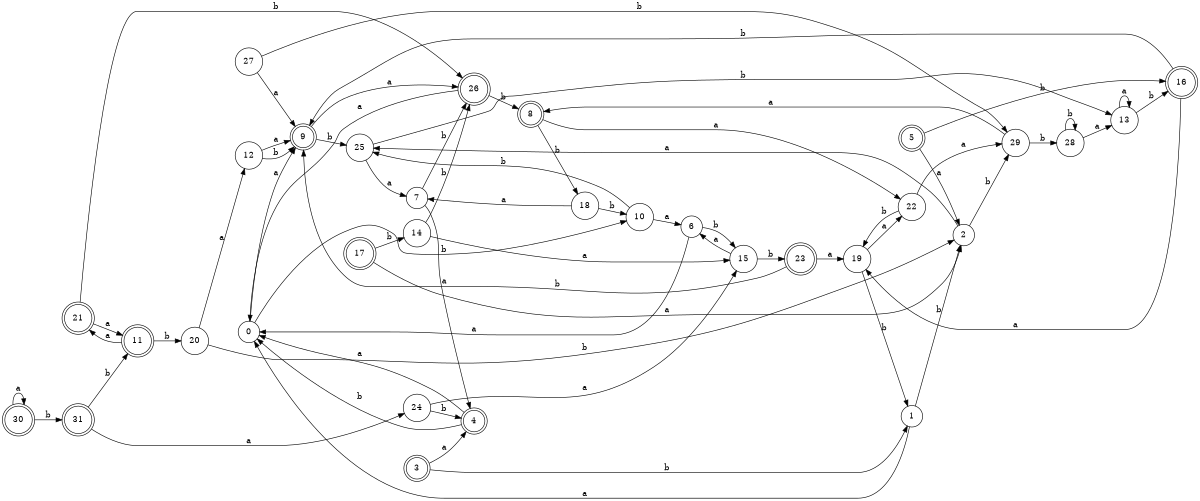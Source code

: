 digraph n26_8 {
__start0 [label="" shape="none"];

rankdir=LR;
size="8,5";

s0 [style="filled", color="black", fillcolor="white" shape="circle", label="0"];
s1 [style="filled", color="black", fillcolor="white" shape="circle", label="1"];
s2 [style="filled", color="black", fillcolor="white" shape="circle", label="2"];
s3 [style="rounded,filled", color="black", fillcolor="white" shape="doublecircle", label="3"];
s4 [style="rounded,filled", color="black", fillcolor="white" shape="doublecircle", label="4"];
s5 [style="rounded,filled", color="black", fillcolor="white" shape="doublecircle", label="5"];
s6 [style="filled", color="black", fillcolor="white" shape="circle", label="6"];
s7 [style="filled", color="black", fillcolor="white" shape="circle", label="7"];
s8 [style="rounded,filled", color="black", fillcolor="white" shape="doublecircle", label="8"];
s9 [style="rounded,filled", color="black", fillcolor="white" shape="doublecircle", label="9"];
s10 [style="filled", color="black", fillcolor="white" shape="circle", label="10"];
s11 [style="rounded,filled", color="black", fillcolor="white" shape="doublecircle", label="11"];
s12 [style="filled", color="black", fillcolor="white" shape="circle", label="12"];
s13 [style="filled", color="black", fillcolor="white" shape="circle", label="13"];
s14 [style="filled", color="black", fillcolor="white" shape="circle", label="14"];
s15 [style="filled", color="black", fillcolor="white" shape="circle", label="15"];
s16 [style="rounded,filled", color="black", fillcolor="white" shape="doublecircle", label="16"];
s17 [style="rounded,filled", color="black", fillcolor="white" shape="doublecircle", label="17"];
s18 [style="filled", color="black", fillcolor="white" shape="circle", label="18"];
s19 [style="filled", color="black", fillcolor="white" shape="circle", label="19"];
s20 [style="filled", color="black", fillcolor="white" shape="circle", label="20"];
s21 [style="rounded,filled", color="black", fillcolor="white" shape="doublecircle", label="21"];
s22 [style="filled", color="black", fillcolor="white" shape="circle", label="22"];
s23 [style="rounded,filled", color="black", fillcolor="white" shape="doublecircle", label="23"];
s24 [style="filled", color="black", fillcolor="white" shape="circle", label="24"];
s25 [style="filled", color="black", fillcolor="white" shape="circle", label="25"];
s26 [style="rounded,filled", color="black", fillcolor="white" shape="doublecircle", label="26"];
s27 [style="filled", color="black", fillcolor="white" shape="circle", label="27"];
s28 [style="filled", color="black", fillcolor="white" shape="circle", label="28"];
s29 [style="filled", color="black", fillcolor="white" shape="circle", label="29"];
s30 [style="rounded,filled", color="black", fillcolor="white" shape="doublecircle", label="30"];
s31 [style="rounded,filled", color="black", fillcolor="white" shape="doublecircle", label="31"];
s0 -> s9 [label="a"];
s0 -> s10 [label="b"];
s1 -> s0 [label="a"];
s1 -> s2 [label="b"];
s2 -> s25 [label="a"];
s2 -> s29 [label="b"];
s3 -> s4 [label="a"];
s3 -> s1 [label="b"];
s4 -> s0 [label="a"];
s4 -> s0 [label="b"];
s5 -> s2 [label="a"];
s5 -> s16 [label="b"];
s6 -> s0 [label="a"];
s6 -> s15 [label="b"];
s7 -> s4 [label="a"];
s7 -> s26 [label="b"];
s8 -> s22 [label="a"];
s8 -> s18 [label="b"];
s9 -> s26 [label="a"];
s9 -> s25 [label="b"];
s10 -> s6 [label="a"];
s10 -> s25 [label="b"];
s11 -> s21 [label="a"];
s11 -> s20 [label="b"];
s12 -> s9 [label="a"];
s12 -> s9 [label="b"];
s13 -> s13 [label="a"];
s13 -> s16 [label="b"];
s14 -> s15 [label="a"];
s14 -> s26 [label="b"];
s15 -> s6 [label="a"];
s15 -> s23 [label="b"];
s16 -> s19 [label="a"];
s16 -> s9 [label="b"];
s17 -> s2 [label="a"];
s17 -> s14 [label="b"];
s18 -> s7 [label="a"];
s18 -> s10 [label="b"];
s19 -> s22 [label="a"];
s19 -> s1 [label="b"];
s20 -> s12 [label="a"];
s20 -> s2 [label="b"];
s21 -> s11 [label="a"];
s21 -> s26 [label="b"];
s22 -> s29 [label="a"];
s22 -> s19 [label="b"];
s23 -> s19 [label="a"];
s23 -> s9 [label="b"];
s24 -> s15 [label="a"];
s24 -> s4 [label="b"];
s25 -> s7 [label="a"];
s25 -> s13 [label="b"];
s26 -> s0 [label="a"];
s26 -> s8 [label="b"];
s27 -> s9 [label="a"];
s27 -> s29 [label="b"];
s28 -> s13 [label="a"];
s28 -> s28 [label="b"];
s29 -> s8 [label="a"];
s29 -> s28 [label="b"];
s30 -> s30 [label="a"];
s30 -> s31 [label="b"];
s31 -> s24 [label="a"];
s31 -> s11 [label="b"];

}